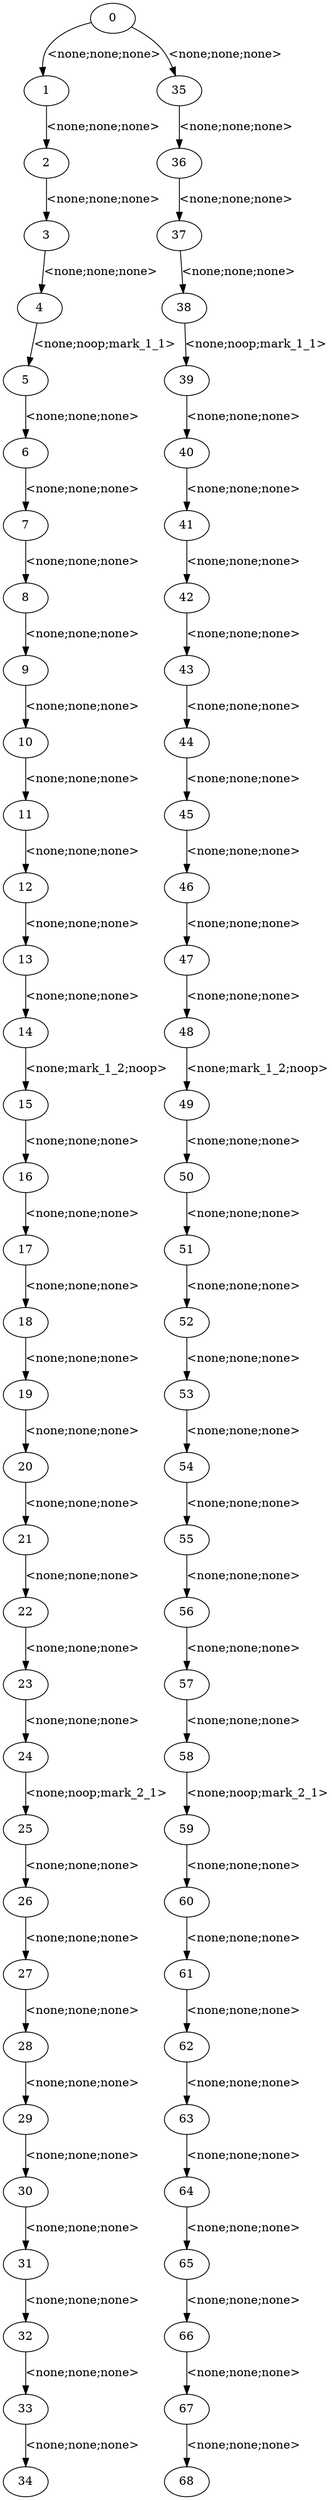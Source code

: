 digraph witness0 {
 0 [label="0",shape=ellipse]
 1 [label="1",shape=ellipse]
 2 [label="2",shape=ellipse]
 3 [label="3",shape=ellipse]
 4 [label="4",shape=ellipse]
 5 [label="5",shape=ellipse]
 6 [label="6",shape=ellipse]
 7 [label="7",shape=ellipse]
 8 [label="8",shape=ellipse]
 9 [label="9",shape=ellipse]
 10 [label="10",shape=ellipse]
 11 [label="11",shape=ellipse]
 12 [label="12",shape=ellipse]
 13 [label="13",shape=ellipse]
 14 [label="14",shape=ellipse]
 15 [label="15",shape=ellipse]
 16 [label="16",shape=ellipse]
 17 [label="17",shape=ellipse]
 18 [label="18",shape=ellipse]
 19 [label="19",shape=ellipse]
 20 [label="20",shape=ellipse]
 21 [label="21",shape=ellipse]
 22 [label="22",shape=ellipse]
 23 [label="23",shape=ellipse]
 24 [label="24",shape=ellipse]
 25 [label="25",shape=ellipse]
 26 [label="26",shape=ellipse]
 27 [label="27",shape=ellipse]
 28 [label="28",shape=ellipse]
 29 [label="29",shape=ellipse]
 30 [label="30",shape=ellipse]
 31 [label="31",shape=ellipse]
 32 [label="32",shape=ellipse]
 33 [label="33",shape=ellipse]
 34 [label="34",shape=ellipse]
 35 [label="35",shape=ellipse]
 36 [label="36",shape=ellipse]
 37 [label="37",shape=ellipse]
 38 [label="38",shape=ellipse]
 39 [label="39",shape=ellipse]
 40 [label="40",shape=ellipse]
 41 [label="41",shape=ellipse]
 42 [label="42",shape=ellipse]
 43 [label="43",shape=ellipse]
 44 [label="44",shape=ellipse]
 45 [label="45",shape=ellipse]
 46 [label="46",shape=ellipse]
 47 [label="47",shape=ellipse]
 48 [label="48",shape=ellipse]
 49 [label="49",shape=ellipse]
 50 [label="50",shape=ellipse]
 51 [label="51",shape=ellipse]
 52 [label="52",shape=ellipse]
 53 [label="53",shape=ellipse]
 54 [label="54",shape=ellipse]
 55 [label="55",shape=ellipse]
 56 [label="56",shape=ellipse]
 57 [label="57",shape=ellipse]
 58 [label="58",shape=ellipse]
 59 [label="59",shape=ellipse]
 60 [label="60",shape=ellipse]
 61 [label="61",shape=ellipse]
 62 [label="62",shape=ellipse]
 63 [label="63",shape=ellipse]
 64 [label="64",shape=ellipse]
 65 [label="65",shape=ellipse]
 66 [label="66",shape=ellipse]
 67 [label="67",shape=ellipse]
 68 [label="68",shape=ellipse]
    0 -> 1[label="<none;none;none>"]
    1 -> 2[label="<none;none;none>"]
    2 -> 3[label="<none;none;none>"]
    3 -> 4[label="<none;none;none>"]
    4 -> 5[label="<none;noop;mark_1_1>"]
    5 -> 6[label="<none;none;none>"]
    6 -> 7[label="<none;none;none>"]
    7 -> 8[label="<none;none;none>"]
    8 -> 9[label="<none;none;none>"]
    9 -> 10[label="<none;none;none>"]
    10 -> 11[label="<none;none;none>"]
    11 -> 12[label="<none;none;none>"]
    12 -> 13[label="<none;none;none>"]
    13 -> 14[label="<none;none;none>"]
    14 -> 15[label="<none;mark_1_2;noop>"]
    15 -> 16[label="<none;none;none>"]
    16 -> 17[label="<none;none;none>"]
    17 -> 18[label="<none;none;none>"]
    18 -> 19[label="<none;none;none>"]
    19 -> 20[label="<none;none;none>"]
    20 -> 21[label="<none;none;none>"]
    21 -> 22[label="<none;none;none>"]
    22 -> 23[label="<none;none;none>"]
    23 -> 24[label="<none;none;none>"]
    24 -> 25[label="<none;noop;mark_2_1>"]
    25 -> 26[label="<none;none;none>"]
    26 -> 27[label="<none;none;none>"]
    27 -> 28[label="<none;none;none>"]
    28 -> 29[label="<none;none;none>"]
    29 -> 30[label="<none;none;none>"]
    30 -> 31[label="<none;none;none>"]
    31 -> 32[label="<none;none;none>"]
    32 -> 33[label="<none;none;none>"]
    33 -> 34[label="<none;none;none>"]
    0 -> 35[label="<none;none;none>"]
    35 -> 36[label="<none;none;none>"]
    36 -> 37[label="<none;none;none>"]
    37 -> 38[label="<none;none;none>"]
    38 -> 39[label="<none;noop;mark_1_1>"]
    39 -> 40[label="<none;none;none>"]
    40 -> 41[label="<none;none;none>"]
    41 -> 42[label="<none;none;none>"]
    42 -> 43[label="<none;none;none>"]
    43 -> 44[label="<none;none;none>"]
    44 -> 45[label="<none;none;none>"]
    45 -> 46[label="<none;none;none>"]
    46 -> 47[label="<none;none;none>"]
    47 -> 48[label="<none;none;none>"]
    48 -> 49[label="<none;mark_1_2;noop>"]
    49 -> 50[label="<none;none;none>"]
    50 -> 51[label="<none;none;none>"]
    51 -> 52[label="<none;none;none>"]
    52 -> 53[label="<none;none;none>"]
    53 -> 54[label="<none;none;none>"]
    54 -> 55[label="<none;none;none>"]
    55 -> 56[label="<none;none;none>"]
    56 -> 57[label="<none;none;none>"]
    57 -> 58[label="<none;none;none>"]
    58 -> 59[label="<none;noop;mark_2_1>"]
    59 -> 60[label="<none;none;none>"]
    60 -> 61[label="<none;none;none>"]
    61 -> 62[label="<none;none;none>"]
    62 -> 63[label="<none;none;none>"]
    63 -> 64[label="<none;none;none>"]
    64 -> 65[label="<none;none;none>"]
    65 -> 66[label="<none;none;none>"]
    66 -> 67[label="<none;none;none>"]
    67 -> 68[label="<none;none;none>"]
}
